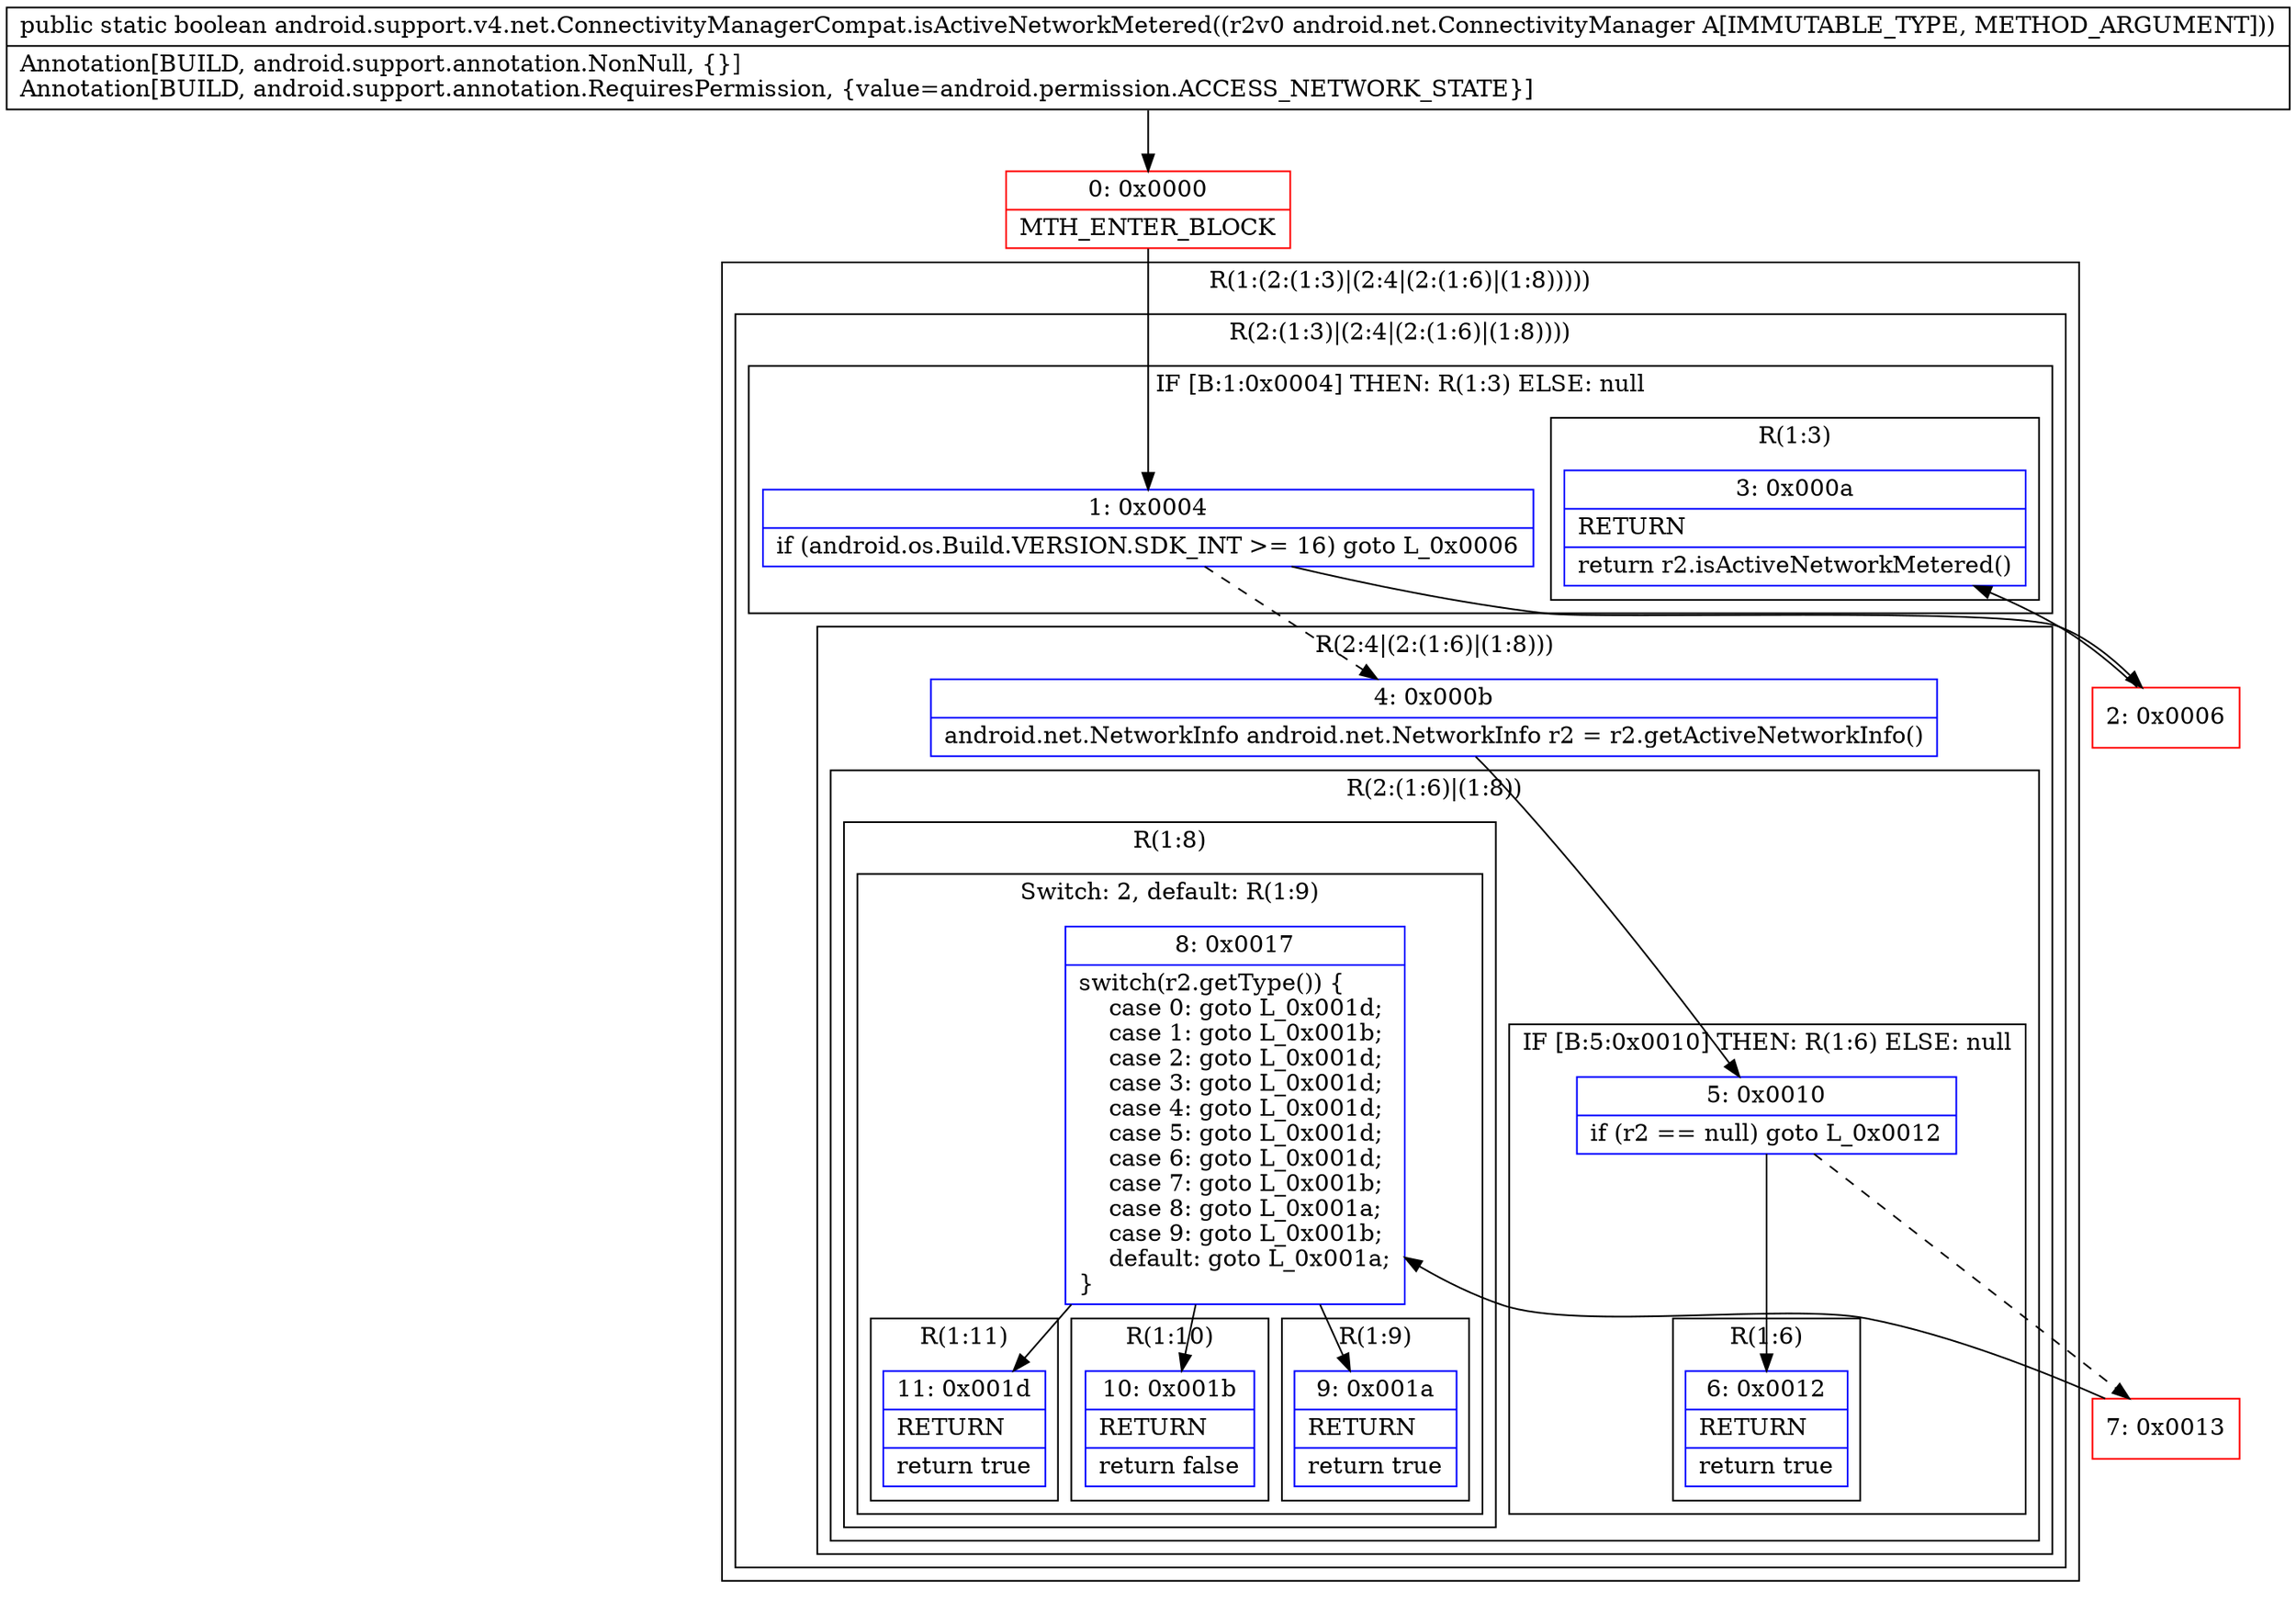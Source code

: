 digraph "CFG forandroid.support.v4.net.ConnectivityManagerCompat.isActiveNetworkMetered(Landroid\/net\/ConnectivityManager;)Z" {
subgraph cluster_Region_1677473185 {
label = "R(1:(2:(1:3)|(2:4|(2:(1:6)|(1:8)))))";
node [shape=record,color=blue];
subgraph cluster_Region_1959143724 {
label = "R(2:(1:3)|(2:4|(2:(1:6)|(1:8))))";
node [shape=record,color=blue];
subgraph cluster_IfRegion_820113138 {
label = "IF [B:1:0x0004] THEN: R(1:3) ELSE: null";
node [shape=record,color=blue];
Node_1 [shape=record,label="{1\:\ 0x0004|if (android.os.Build.VERSION.SDK_INT \>= 16) goto L_0x0006\l}"];
subgraph cluster_Region_636640983 {
label = "R(1:3)";
node [shape=record,color=blue];
Node_3 [shape=record,label="{3\:\ 0x000a|RETURN\l|return r2.isActiveNetworkMetered()\l}"];
}
}
subgraph cluster_Region_1284432681 {
label = "R(2:4|(2:(1:6)|(1:8)))";
node [shape=record,color=blue];
Node_4 [shape=record,label="{4\:\ 0x000b|android.net.NetworkInfo android.net.NetworkInfo r2 = r2.getActiveNetworkInfo()\l}"];
subgraph cluster_Region_656488181 {
label = "R(2:(1:6)|(1:8))";
node [shape=record,color=blue];
subgraph cluster_IfRegion_459796972 {
label = "IF [B:5:0x0010] THEN: R(1:6) ELSE: null";
node [shape=record,color=blue];
Node_5 [shape=record,label="{5\:\ 0x0010|if (r2 == null) goto L_0x0012\l}"];
subgraph cluster_Region_1659626612 {
label = "R(1:6)";
node [shape=record,color=blue];
Node_6 [shape=record,label="{6\:\ 0x0012|RETURN\l|return true\l}"];
}
}
subgraph cluster_Region_1564610725 {
label = "R(1:8)";
node [shape=record,color=blue];
subgraph cluster_SwitchRegion_2087088689 {
label = "Switch: 2, default: R(1:9)";
node [shape=record,color=blue];
Node_8 [shape=record,label="{8\:\ 0x0017|switch(r2.getType()) \{\l    case 0: goto L_0x001d;\l    case 1: goto L_0x001b;\l    case 2: goto L_0x001d;\l    case 3: goto L_0x001d;\l    case 4: goto L_0x001d;\l    case 5: goto L_0x001d;\l    case 6: goto L_0x001d;\l    case 7: goto L_0x001b;\l    case 8: goto L_0x001a;\l    case 9: goto L_0x001b;\l    default: goto L_0x001a;\l\}\l}"];
subgraph cluster_Region_1794238780 {
label = "R(1:11)";
node [shape=record,color=blue];
Node_11 [shape=record,label="{11\:\ 0x001d|RETURN\l|return true\l}"];
}
subgraph cluster_Region_1154083849 {
label = "R(1:10)";
node [shape=record,color=blue];
Node_10 [shape=record,label="{10\:\ 0x001b|RETURN\l|return false\l}"];
}
subgraph cluster_Region_2042394784 {
label = "R(1:9)";
node [shape=record,color=blue];
Node_9 [shape=record,label="{9\:\ 0x001a|RETURN\l|return true\l}"];
}
}
}
}
}
}
}
Node_0 [shape=record,color=red,label="{0\:\ 0x0000|MTH_ENTER_BLOCK\l}"];
Node_2 [shape=record,color=red,label="{2\:\ 0x0006}"];
Node_7 [shape=record,color=red,label="{7\:\ 0x0013}"];
MethodNode[shape=record,label="{public static boolean android.support.v4.net.ConnectivityManagerCompat.isActiveNetworkMetered((r2v0 android.net.ConnectivityManager A[IMMUTABLE_TYPE, METHOD_ARGUMENT]))  | Annotation[BUILD, android.support.annotation.NonNull, \{\}]\lAnnotation[BUILD, android.support.annotation.RequiresPermission, \{value=android.permission.ACCESS_NETWORK_STATE\}]\l}"];
MethodNode -> Node_0;
Node_1 -> Node_2;
Node_1 -> Node_4[style=dashed];
Node_4 -> Node_5;
Node_5 -> Node_6;
Node_5 -> Node_7[style=dashed];
Node_8 -> Node_9;
Node_8 -> Node_10;
Node_8 -> Node_11;
Node_0 -> Node_1;
Node_2 -> Node_3;
Node_7 -> Node_8;
}

